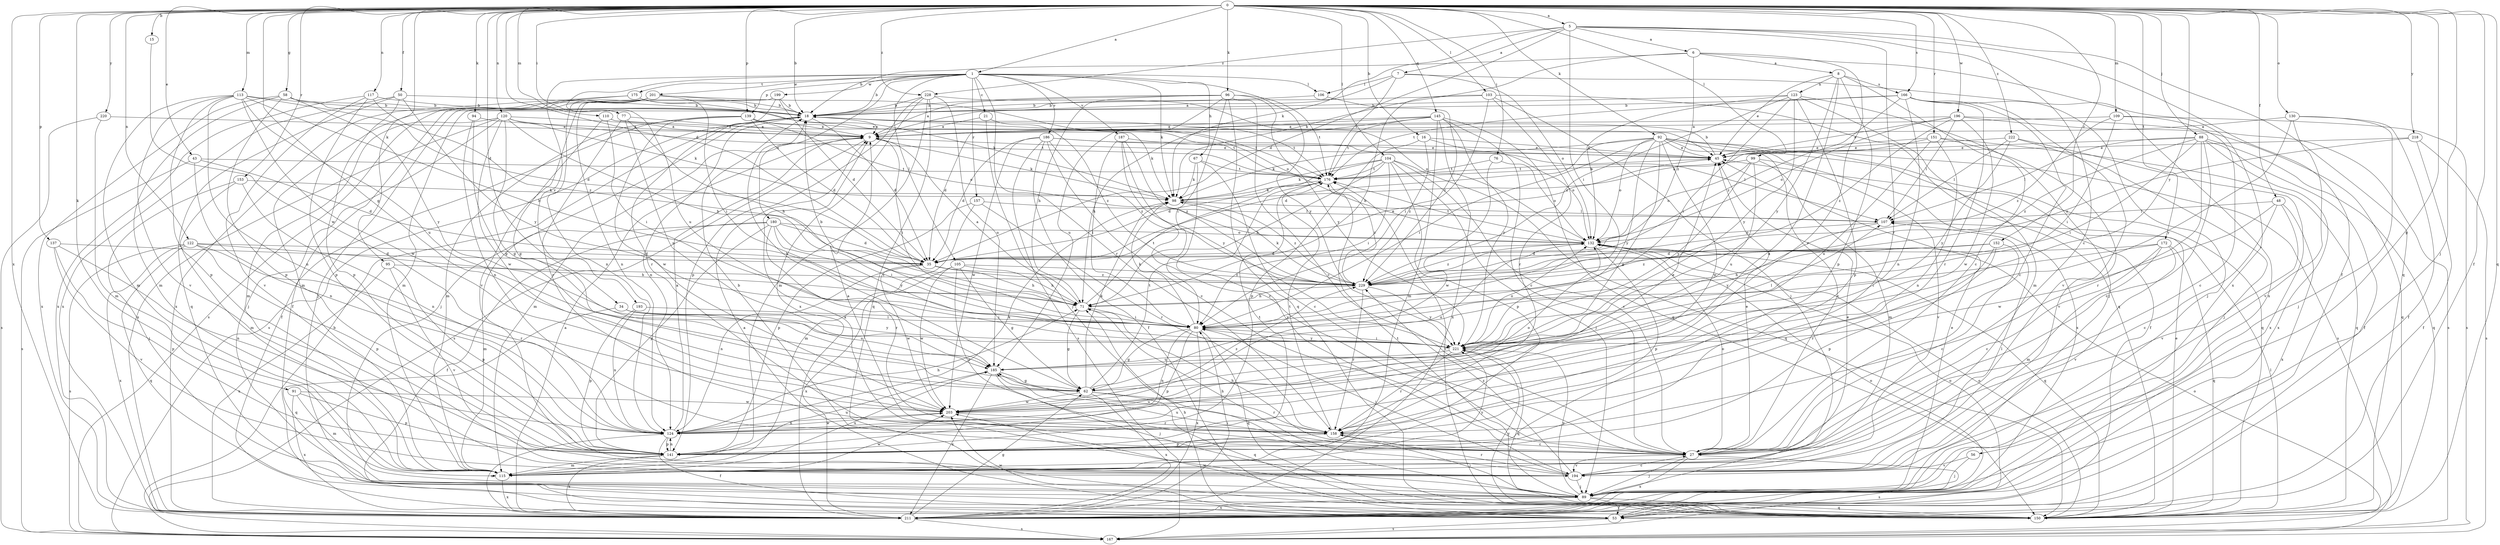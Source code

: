 strict digraph  {
0;
1;
5;
6;
7;
8;
9;
15;
16;
18;
21;
27;
34;
35;
43;
45;
48;
50;
53;
56;
58;
62;
67;
71;
76;
77;
80;
88;
89;
91;
92;
94;
95;
96;
98;
99;
103;
104;
105;
106;
107;
109;
110;
113;
115;
117;
120;
122;
123;
124;
130;
132;
137;
139;
141;
145;
150;
151;
152;
153;
157;
158;
166;
167;
172;
175;
176;
180;
185;
186;
187;
193;
194;
196;
199;
201;
203;
211;
218;
220;
221;
222;
228;
229;
0 -> 1  [label=a];
0 -> 5  [label=a];
0 -> 15  [label=b];
0 -> 16  [label=b];
0 -> 18  [label=b];
0 -> 34  [label=d];
0 -> 35  [label=d];
0 -> 43  [label=e];
0 -> 48  [label=f];
0 -> 50  [label=f];
0 -> 53  [label=f];
0 -> 56  [label=g];
0 -> 58  [label=g];
0 -> 62  [label=g];
0 -> 76  [label=i];
0 -> 77  [label=i];
0 -> 88  [label=j];
0 -> 89  [label=j];
0 -> 91  [label=k];
0 -> 92  [label=k];
0 -> 94  [label=k];
0 -> 95  [label=k];
0 -> 96  [label=k];
0 -> 99  [label=l];
0 -> 103  [label=l];
0 -> 104  [label=l];
0 -> 109  [label=m];
0 -> 110  [label=m];
0 -> 113  [label=m];
0 -> 117  [label=n];
0 -> 120  [label=n];
0 -> 122  [label=n];
0 -> 130  [label=o];
0 -> 137  [label=p];
0 -> 139  [label=p];
0 -> 145  [label=q];
0 -> 150  [label=q];
0 -> 151  [label=r];
0 -> 152  [label=r];
0 -> 153  [label=r];
0 -> 166  [label=s];
0 -> 172  [label=t];
0 -> 196  [label=w];
0 -> 211  [label=x];
0 -> 218  [label=y];
0 -> 220  [label=y];
0 -> 221  [label=y];
0 -> 222  [label=z];
0 -> 228  [label=z];
1 -> 18  [label=b];
1 -> 21  [label=c];
1 -> 67  [label=h];
1 -> 98  [label=k];
1 -> 105  [label=l];
1 -> 106  [label=l];
1 -> 139  [label=p];
1 -> 157  [label=r];
1 -> 158  [label=r];
1 -> 175  [label=t];
1 -> 180  [label=u];
1 -> 185  [label=u];
1 -> 186  [label=v];
1 -> 187  [label=v];
1 -> 193  [label=v];
1 -> 199  [label=w];
1 -> 201  [label=w];
1 -> 221  [label=y];
5 -> 6  [label=a];
5 -> 7  [label=a];
5 -> 27  [label=c];
5 -> 35  [label=d];
5 -> 53  [label=f];
5 -> 80  [label=i];
5 -> 98  [label=k];
5 -> 150  [label=q];
5 -> 158  [label=r];
5 -> 228  [label=z];
6 -> 8  [label=a];
6 -> 18  [label=b];
6 -> 98  [label=k];
6 -> 158  [label=r];
6 -> 211  [label=x];
6 -> 229  [label=z];
7 -> 9  [label=a];
7 -> 106  [label=l];
7 -> 132  [label=o];
7 -> 176  [label=t];
7 -> 211  [label=x];
8 -> 27  [label=c];
8 -> 45  [label=e];
8 -> 123  [label=n];
8 -> 124  [label=n];
8 -> 141  [label=p];
8 -> 166  [label=s];
8 -> 221  [label=y];
9 -> 45  [label=e];
9 -> 80  [label=i];
9 -> 98  [label=k];
9 -> 115  [label=m];
9 -> 167  [label=s];
15 -> 203  [label=w];
16 -> 45  [label=e];
16 -> 132  [label=o];
16 -> 141  [label=p];
16 -> 229  [label=z];
18 -> 9  [label=a];
18 -> 35  [label=d];
18 -> 89  [label=j];
18 -> 98  [label=k];
18 -> 124  [label=n];
18 -> 167  [label=s];
18 -> 176  [label=t];
21 -> 9  [label=a];
21 -> 89  [label=j];
21 -> 229  [label=z];
27 -> 9  [label=a];
27 -> 18  [label=b];
27 -> 45  [label=e];
27 -> 71  [label=h];
27 -> 89  [label=j];
27 -> 132  [label=o];
27 -> 167  [label=s];
27 -> 185  [label=u];
27 -> 194  [label=v];
27 -> 211  [label=x];
34 -> 80  [label=i];
34 -> 150  [label=q];
34 -> 185  [label=u];
34 -> 221  [label=y];
35 -> 45  [label=e];
35 -> 71  [label=h];
35 -> 124  [label=n];
35 -> 203  [label=w];
35 -> 229  [label=z];
43 -> 35  [label=d];
43 -> 124  [label=n];
43 -> 167  [label=s];
43 -> 176  [label=t];
45 -> 18  [label=b];
45 -> 176  [label=t];
48 -> 27  [label=c];
48 -> 107  [label=l];
48 -> 194  [label=v];
48 -> 203  [label=w];
48 -> 211  [label=x];
50 -> 18  [label=b];
50 -> 141  [label=p];
50 -> 150  [label=q];
50 -> 211  [label=x];
50 -> 221  [label=y];
53 -> 9  [label=a];
53 -> 71  [label=h];
53 -> 132  [label=o];
53 -> 167  [label=s];
53 -> 203  [label=w];
56 -> 89  [label=j];
56 -> 194  [label=v];
58 -> 18  [label=b];
58 -> 45  [label=e];
58 -> 115  [label=m];
58 -> 141  [label=p];
58 -> 211  [label=x];
58 -> 221  [label=y];
62 -> 18  [label=b];
62 -> 45  [label=e];
62 -> 98  [label=k];
62 -> 132  [label=o];
62 -> 150  [label=q];
62 -> 158  [label=r];
62 -> 176  [label=t];
62 -> 203  [label=w];
62 -> 211  [label=x];
67 -> 27  [label=c];
67 -> 98  [label=k];
67 -> 176  [label=t];
67 -> 194  [label=v];
71 -> 9  [label=a];
71 -> 62  [label=g];
71 -> 80  [label=i];
71 -> 176  [label=t];
76 -> 132  [label=o];
76 -> 176  [label=t];
76 -> 203  [label=w];
77 -> 9  [label=a];
77 -> 71  [label=h];
77 -> 158  [label=r];
77 -> 185  [label=u];
80 -> 18  [label=b];
80 -> 62  [label=g];
80 -> 98  [label=k];
80 -> 124  [label=n];
80 -> 141  [label=p];
80 -> 150  [label=q];
80 -> 211  [label=x];
80 -> 221  [label=y];
88 -> 27  [label=c];
88 -> 45  [label=e];
88 -> 53  [label=f];
88 -> 80  [label=i];
88 -> 107  [label=l];
88 -> 150  [label=q];
88 -> 158  [label=r];
88 -> 211  [label=x];
88 -> 229  [label=z];
89 -> 9  [label=a];
89 -> 45  [label=e];
89 -> 53  [label=f];
89 -> 150  [label=q];
89 -> 176  [label=t];
89 -> 211  [label=x];
89 -> 221  [label=y];
91 -> 115  [label=m];
91 -> 141  [label=p];
91 -> 203  [label=w];
91 -> 211  [label=x];
92 -> 27  [label=c];
92 -> 35  [label=d];
92 -> 45  [label=e];
92 -> 53  [label=f];
92 -> 62  [label=g];
92 -> 80  [label=i];
92 -> 98  [label=k];
92 -> 132  [label=o];
92 -> 150  [label=q];
92 -> 167  [label=s];
92 -> 203  [label=w];
92 -> 211  [label=x];
92 -> 221  [label=y];
94 -> 9  [label=a];
94 -> 62  [label=g];
94 -> 124  [label=n];
95 -> 141  [label=p];
95 -> 194  [label=v];
95 -> 211  [label=x];
95 -> 229  [label=z];
96 -> 9  [label=a];
96 -> 18  [label=b];
96 -> 27  [label=c];
96 -> 71  [label=h];
96 -> 80  [label=i];
96 -> 150  [label=q];
96 -> 176  [label=t];
96 -> 185  [label=u];
96 -> 221  [label=y];
98 -> 107  [label=l];
98 -> 229  [label=z];
99 -> 115  [label=m];
99 -> 132  [label=o];
99 -> 176  [label=t];
99 -> 185  [label=u];
99 -> 194  [label=v];
99 -> 221  [label=y];
103 -> 18  [label=b];
103 -> 71  [label=h];
103 -> 80  [label=i];
103 -> 89  [label=j];
103 -> 150  [label=q];
103 -> 158  [label=r];
104 -> 27  [label=c];
104 -> 35  [label=d];
104 -> 71  [label=h];
104 -> 80  [label=i];
104 -> 89  [label=j];
104 -> 98  [label=k];
104 -> 141  [label=p];
104 -> 150  [label=q];
104 -> 176  [label=t];
105 -> 27  [label=c];
105 -> 62  [label=g];
105 -> 71  [label=h];
105 -> 203  [label=w];
105 -> 211  [label=x];
105 -> 229  [label=z];
106 -> 18  [label=b];
106 -> 229  [label=z];
107 -> 132  [label=o];
107 -> 221  [label=y];
109 -> 9  [label=a];
109 -> 27  [label=c];
109 -> 80  [label=i];
109 -> 167  [label=s];
109 -> 229  [label=z];
110 -> 9  [label=a];
110 -> 62  [label=g];
110 -> 80  [label=i];
110 -> 176  [label=t];
113 -> 18  [label=b];
113 -> 35  [label=d];
113 -> 71  [label=h];
113 -> 115  [label=m];
113 -> 124  [label=n];
113 -> 141  [label=p];
113 -> 185  [label=u];
113 -> 194  [label=v];
113 -> 203  [label=w];
115 -> 45  [label=e];
115 -> 185  [label=u];
115 -> 203  [label=w];
115 -> 211  [label=x];
115 -> 221  [label=y];
117 -> 18  [label=b];
117 -> 141  [label=p];
117 -> 194  [label=v];
117 -> 211  [label=x];
117 -> 229  [label=z];
120 -> 9  [label=a];
120 -> 62  [label=g];
120 -> 71  [label=h];
120 -> 89  [label=j];
120 -> 98  [label=k];
120 -> 115  [label=m];
120 -> 176  [label=t];
120 -> 203  [label=w];
120 -> 211  [label=x];
122 -> 35  [label=d];
122 -> 71  [label=h];
122 -> 141  [label=p];
122 -> 150  [label=q];
122 -> 158  [label=r];
122 -> 167  [label=s];
122 -> 211  [label=x];
123 -> 18  [label=b];
123 -> 80  [label=i];
123 -> 89  [label=j];
123 -> 115  [label=m];
123 -> 132  [label=o];
123 -> 141  [label=p];
123 -> 221  [label=y];
123 -> 229  [label=z];
124 -> 9  [label=a];
124 -> 53  [label=f];
124 -> 71  [label=h];
124 -> 98  [label=k];
124 -> 141  [label=p];
124 -> 203  [label=w];
124 -> 211  [label=x];
130 -> 9  [label=a];
130 -> 53  [label=f];
130 -> 89  [label=j];
130 -> 194  [label=v];
130 -> 221  [label=y];
132 -> 35  [label=d];
132 -> 141  [label=p];
132 -> 150  [label=q];
132 -> 176  [label=t];
132 -> 229  [label=z];
137 -> 35  [label=d];
137 -> 124  [label=n];
137 -> 141  [label=p];
137 -> 194  [label=v];
139 -> 9  [label=a];
139 -> 35  [label=d];
139 -> 53  [label=f];
139 -> 115  [label=m];
139 -> 132  [label=o];
139 -> 176  [label=t];
139 -> 203  [label=w];
141 -> 115  [label=m];
141 -> 124  [label=n];
141 -> 176  [label=t];
141 -> 185  [label=u];
141 -> 211  [label=x];
145 -> 9  [label=a];
145 -> 27  [label=c];
145 -> 35  [label=d];
145 -> 71  [label=h];
145 -> 115  [label=m];
145 -> 150  [label=q];
145 -> 176  [label=t];
145 -> 211  [label=x];
145 -> 221  [label=y];
150 -> 45  [label=e];
150 -> 107  [label=l];
150 -> 132  [label=o];
150 -> 176  [label=t];
150 -> 203  [label=w];
150 -> 221  [label=y];
151 -> 45  [label=e];
151 -> 98  [label=k];
151 -> 124  [label=n];
151 -> 150  [label=q];
151 -> 185  [label=u];
151 -> 194  [label=v];
152 -> 27  [label=c];
152 -> 35  [label=d];
152 -> 71  [label=h];
152 -> 141  [label=p];
152 -> 158  [label=r];
152 -> 229  [label=z];
153 -> 89  [label=j];
153 -> 98  [label=k];
153 -> 115  [label=m];
153 -> 124  [label=n];
157 -> 107  [label=l];
157 -> 115  [label=m];
157 -> 141  [label=p];
157 -> 158  [label=r];
158 -> 27  [label=c];
158 -> 89  [label=j];
158 -> 141  [label=p];
158 -> 176  [label=t];
158 -> 185  [label=u];
166 -> 18  [label=b];
166 -> 27  [label=c];
166 -> 89  [label=j];
166 -> 124  [label=n];
166 -> 158  [label=r];
166 -> 176  [label=t];
166 -> 194  [label=v];
166 -> 229  [label=z];
167 -> 18  [label=b];
167 -> 132  [label=o];
172 -> 27  [label=c];
172 -> 35  [label=d];
172 -> 80  [label=i];
172 -> 115  [label=m];
172 -> 150  [label=q];
172 -> 194  [label=v];
175 -> 18  [label=b];
175 -> 98  [label=k];
175 -> 115  [label=m];
175 -> 211  [label=x];
176 -> 98  [label=k];
176 -> 229  [label=z];
180 -> 35  [label=d];
180 -> 53  [label=f];
180 -> 80  [label=i];
180 -> 115  [label=m];
180 -> 132  [label=o];
180 -> 141  [label=p];
180 -> 158  [label=r];
180 -> 221  [label=y];
185 -> 62  [label=g];
185 -> 89  [label=j];
185 -> 211  [label=x];
186 -> 27  [label=c];
186 -> 35  [label=d];
186 -> 45  [label=e];
186 -> 53  [label=f];
186 -> 107  [label=l];
186 -> 167  [label=s];
186 -> 203  [label=w];
186 -> 229  [label=z];
187 -> 27  [label=c];
187 -> 45  [label=e];
187 -> 80  [label=i];
187 -> 221  [label=y];
187 -> 229  [label=z];
193 -> 80  [label=i];
193 -> 124  [label=n];
193 -> 141  [label=p];
194 -> 27  [label=c];
194 -> 71  [label=h];
194 -> 80  [label=i];
194 -> 89  [label=j];
194 -> 107  [label=l];
194 -> 158  [label=r];
194 -> 229  [label=z];
196 -> 9  [label=a];
196 -> 45  [label=e];
196 -> 107  [label=l];
196 -> 132  [label=o];
196 -> 150  [label=q];
196 -> 167  [label=s];
196 -> 203  [label=w];
196 -> 229  [label=z];
199 -> 18  [label=b];
199 -> 35  [label=d];
199 -> 124  [label=n];
199 -> 158  [label=r];
199 -> 194  [label=v];
201 -> 18  [label=b];
201 -> 53  [label=f];
201 -> 80  [label=i];
201 -> 89  [label=j];
201 -> 115  [label=m];
201 -> 124  [label=n];
201 -> 132  [label=o];
201 -> 167  [label=s];
203 -> 124  [label=n];
203 -> 132  [label=o];
203 -> 158  [label=r];
203 -> 229  [label=z];
211 -> 9  [label=a];
211 -> 62  [label=g];
211 -> 80  [label=i];
211 -> 132  [label=o];
211 -> 167  [label=s];
218 -> 45  [label=e];
218 -> 53  [label=f];
218 -> 167  [label=s];
218 -> 229  [label=z];
220 -> 9  [label=a];
220 -> 115  [label=m];
220 -> 167  [label=s];
221 -> 80  [label=i];
221 -> 107  [label=l];
221 -> 132  [label=o];
221 -> 150  [label=q];
221 -> 158  [label=r];
221 -> 185  [label=u];
222 -> 45  [label=e];
222 -> 89  [label=j];
222 -> 107  [label=l];
222 -> 211  [label=x];
222 -> 221  [label=y];
228 -> 18  [label=b];
228 -> 115  [label=m];
228 -> 132  [label=o];
228 -> 141  [label=p];
228 -> 150  [label=q];
228 -> 185  [label=u];
228 -> 211  [label=x];
229 -> 71  [label=h];
229 -> 98  [label=k];
229 -> 158  [label=r];
229 -> 221  [label=y];
}

